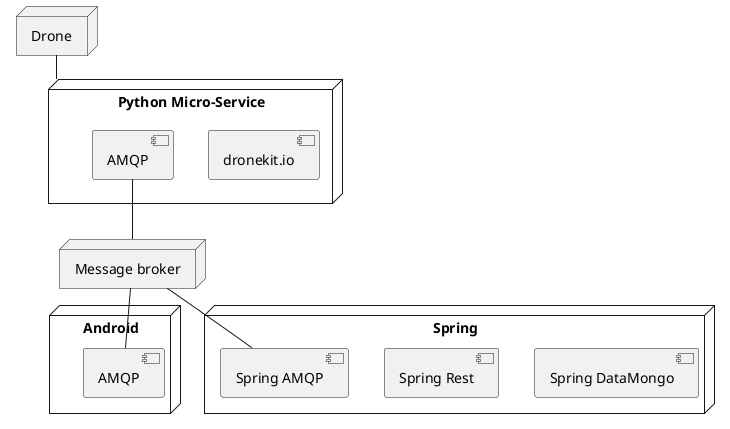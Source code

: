 @startuml
allow_mixing
hide empty members


node Android {
    component "AMQP" as androidAMQP
}

node Spring {
    component "Spring DataMongo"
    component "Spring Rest"
    component "Spring AMQP" as springAMQP
}

node "Python Micro-Service" as pythonService {
    component "dronekit.io" as dronekit
    component "AMQP" as pythonAMQP
}

node "Message broker" as Broker

node Drone

Drone -- pythonService
pythonAMQP == Broker
Broker == androidAMQP
Broker == springAMQP


@enduml